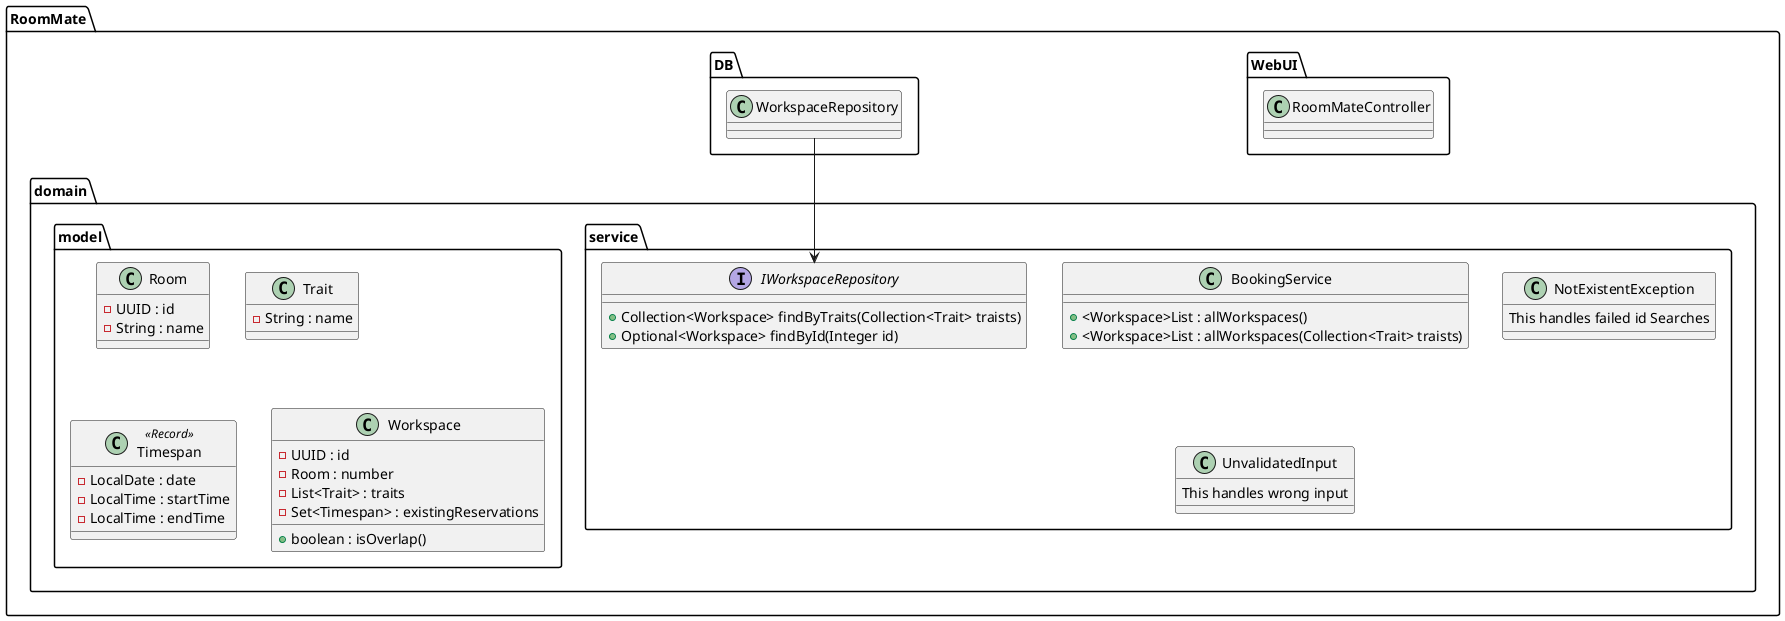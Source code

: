 @startuml
'https://plantuml.com/class-diagram

package RoomMate{

package WebUI{
    class RoomMateController
}

package domain{

package service{

    interface IWorkspaceRepository{
        + Collection<Workspace> findByTraits(Collection<Trait> traists)
        + Optional<Workspace> findById(Integer id)
    }
    class BookingService{
        + <Workspace>List : allWorkspaces()
        + <Workspace>List : allWorkspaces(Collection<Trait> traists)
    }
    class NotExistentException{
        This handles failed id Searches
    }
    class UnvalidatedInput{
        This handles wrong input
    }

}

    package model{

        class Room{
            - UUID : id
            -String : name
        }

        class Trait{
            -String : name
        }

        class Timespan << Record >> {
            - LocalDate : date
            - LocalTime : startTime
            - LocalTime : endTime
        }


        class Workspace{
            - UUID : id
            - Room : number
            - List<Trait> : traits
            - Set<Timespan> : existingReservations
            + boolean : isOverlap()
        }


    }

}

package DB{

        class WorkspaceRepository{}

}

WorkspaceRepository --> IWorkspaceRepository
}


@enduml